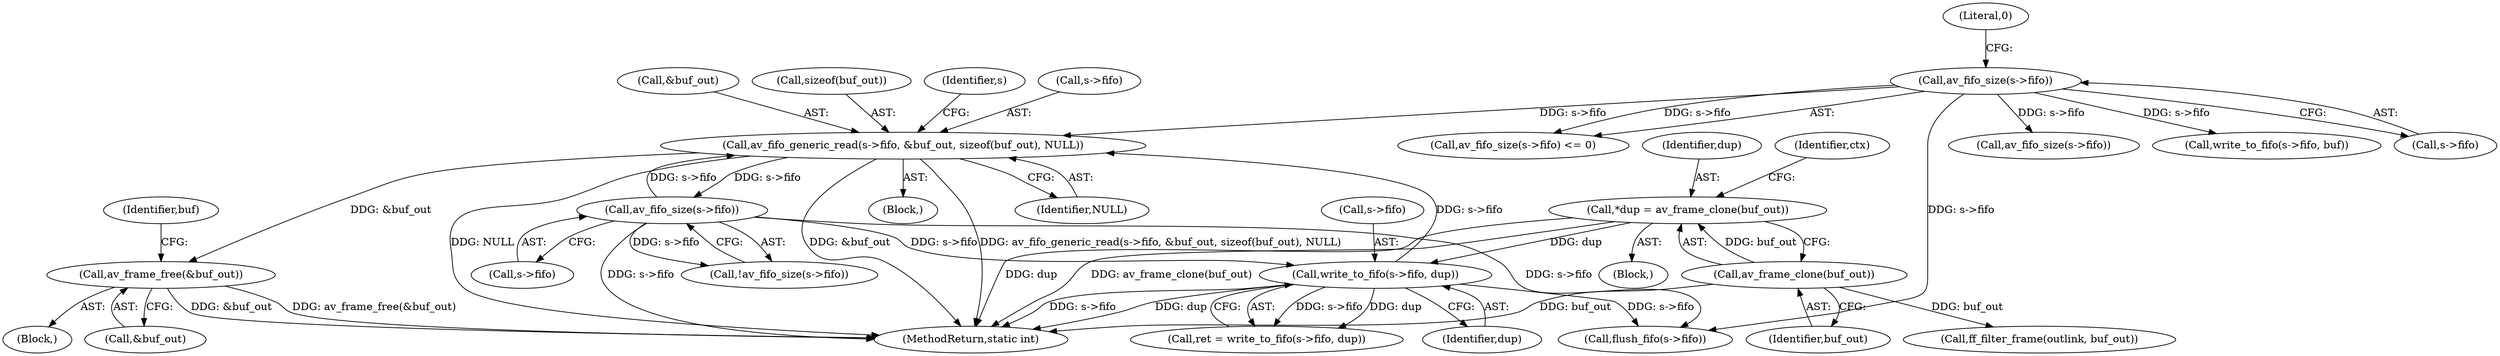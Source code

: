 digraph "0_FFmpeg_cdd5df8189ff1537f7abe8defe971f80602cc2d2@API" {
"1000398" [label="(Call,av_frame_free(&buf_out))"];
"1000348" [label="(Call,av_fifo_generic_read(s->fifo, &buf_out, sizeof(buf_out), NULL))"];
"1000360" [label="(Call,av_fifo_size(s->fifo))"];
"1000383" [label="(Call,write_to_fifo(s->fifo, dup))"];
"1000371" [label="(Call,*dup = av_frame_clone(buf_out))"];
"1000373" [label="(Call,av_frame_clone(buf_out))"];
"1000255" [label="(Call,av_fifo_size(s->fifo))"];
"1000432" [label="(Call,ff_filter_frame(outlink, buf_out))"];
"1000361" [label="(Call,s->fifo)"];
"1000403" [label="(Identifier,buf)"];
"1000372" [label="(Identifier,dup)"];
"1000362" [label="(Identifier,s)"];
"1000387" [label="(Identifier,dup)"];
"1000349" [label="(Call,s->fifo)"];
"1000446" [label="(Call,flush_fifo(s->fifo))"];
"1000383" [label="(Call,write_to_fifo(s->fifo, dup))"];
"1000373" [label="(Call,av_frame_clone(buf_out))"];
"1000254" [label="(Call,av_fifo_size(s->fifo) <= 0)"];
"1000374" [label="(Identifier,buf_out)"];
"1000296" [label="(Call,av_fifo_size(s->fifo))"];
"1000356" [label="(Identifier,NULL)"];
"1000262" [label="(Call,write_to_fifo(s->fifo, buf))"];
"1000255" [label="(Call,av_fifo_size(s->fifo))"];
"1000371" [label="(Call,*dup = av_frame_clone(buf_out))"];
"1000360" [label="(Call,av_fifo_size(s->fifo))"];
"1000359" [label="(Call,!av_fifo_size(s->fifo))"];
"1000477" [label="(MethodReturn,static int)"];
"1000397" [label="(Block,)"];
"1000384" [label="(Call,s->fifo)"];
"1000398" [label="(Call,av_frame_free(&buf_out))"];
"1000352" [label="(Call,&buf_out)"];
"1000376" [label="(Identifier,ctx)"];
"1000354" [label="(Call,sizeof(buf_out))"];
"1000256" [label="(Call,s->fifo)"];
"1000259" [label="(Literal,0)"];
"1000346" [label="(Block,)"];
"1000381" [label="(Call,ret = write_to_fifo(s->fifo, dup))"];
"1000348" [label="(Call,av_fifo_generic_read(s->fifo, &buf_out, sizeof(buf_out), NULL))"];
"1000369" [label="(Block,)"];
"1000399" [label="(Call,&buf_out)"];
"1000398" -> "1000397"  [label="AST: "];
"1000398" -> "1000399"  [label="CFG: "];
"1000399" -> "1000398"  [label="AST: "];
"1000403" -> "1000398"  [label="CFG: "];
"1000398" -> "1000477"  [label="DDG: av_frame_free(&buf_out)"];
"1000398" -> "1000477"  [label="DDG: &buf_out"];
"1000348" -> "1000398"  [label="DDG: &buf_out"];
"1000348" -> "1000346"  [label="AST: "];
"1000348" -> "1000356"  [label="CFG: "];
"1000349" -> "1000348"  [label="AST: "];
"1000352" -> "1000348"  [label="AST: "];
"1000354" -> "1000348"  [label="AST: "];
"1000356" -> "1000348"  [label="AST: "];
"1000362" -> "1000348"  [label="CFG: "];
"1000348" -> "1000477"  [label="DDG: NULL"];
"1000348" -> "1000477"  [label="DDG: av_fifo_generic_read(s->fifo, &buf_out, sizeof(buf_out), NULL)"];
"1000348" -> "1000477"  [label="DDG: &buf_out"];
"1000360" -> "1000348"  [label="DDG: s->fifo"];
"1000383" -> "1000348"  [label="DDG: s->fifo"];
"1000255" -> "1000348"  [label="DDG: s->fifo"];
"1000348" -> "1000360"  [label="DDG: s->fifo"];
"1000360" -> "1000359"  [label="AST: "];
"1000360" -> "1000361"  [label="CFG: "];
"1000361" -> "1000360"  [label="AST: "];
"1000359" -> "1000360"  [label="CFG: "];
"1000360" -> "1000477"  [label="DDG: s->fifo"];
"1000360" -> "1000359"  [label="DDG: s->fifo"];
"1000360" -> "1000383"  [label="DDG: s->fifo"];
"1000360" -> "1000446"  [label="DDG: s->fifo"];
"1000383" -> "1000381"  [label="AST: "];
"1000383" -> "1000387"  [label="CFG: "];
"1000384" -> "1000383"  [label="AST: "];
"1000387" -> "1000383"  [label="AST: "];
"1000381" -> "1000383"  [label="CFG: "];
"1000383" -> "1000477"  [label="DDG: s->fifo"];
"1000383" -> "1000477"  [label="DDG: dup"];
"1000383" -> "1000381"  [label="DDG: s->fifo"];
"1000383" -> "1000381"  [label="DDG: dup"];
"1000371" -> "1000383"  [label="DDG: dup"];
"1000383" -> "1000446"  [label="DDG: s->fifo"];
"1000371" -> "1000369"  [label="AST: "];
"1000371" -> "1000373"  [label="CFG: "];
"1000372" -> "1000371"  [label="AST: "];
"1000373" -> "1000371"  [label="AST: "];
"1000376" -> "1000371"  [label="CFG: "];
"1000371" -> "1000477"  [label="DDG: av_frame_clone(buf_out)"];
"1000371" -> "1000477"  [label="DDG: dup"];
"1000373" -> "1000371"  [label="DDG: buf_out"];
"1000373" -> "1000374"  [label="CFG: "];
"1000374" -> "1000373"  [label="AST: "];
"1000373" -> "1000477"  [label="DDG: buf_out"];
"1000373" -> "1000432"  [label="DDG: buf_out"];
"1000255" -> "1000254"  [label="AST: "];
"1000255" -> "1000256"  [label="CFG: "];
"1000256" -> "1000255"  [label="AST: "];
"1000259" -> "1000255"  [label="CFG: "];
"1000255" -> "1000254"  [label="DDG: s->fifo"];
"1000255" -> "1000262"  [label="DDG: s->fifo"];
"1000255" -> "1000296"  [label="DDG: s->fifo"];
"1000255" -> "1000446"  [label="DDG: s->fifo"];
}
